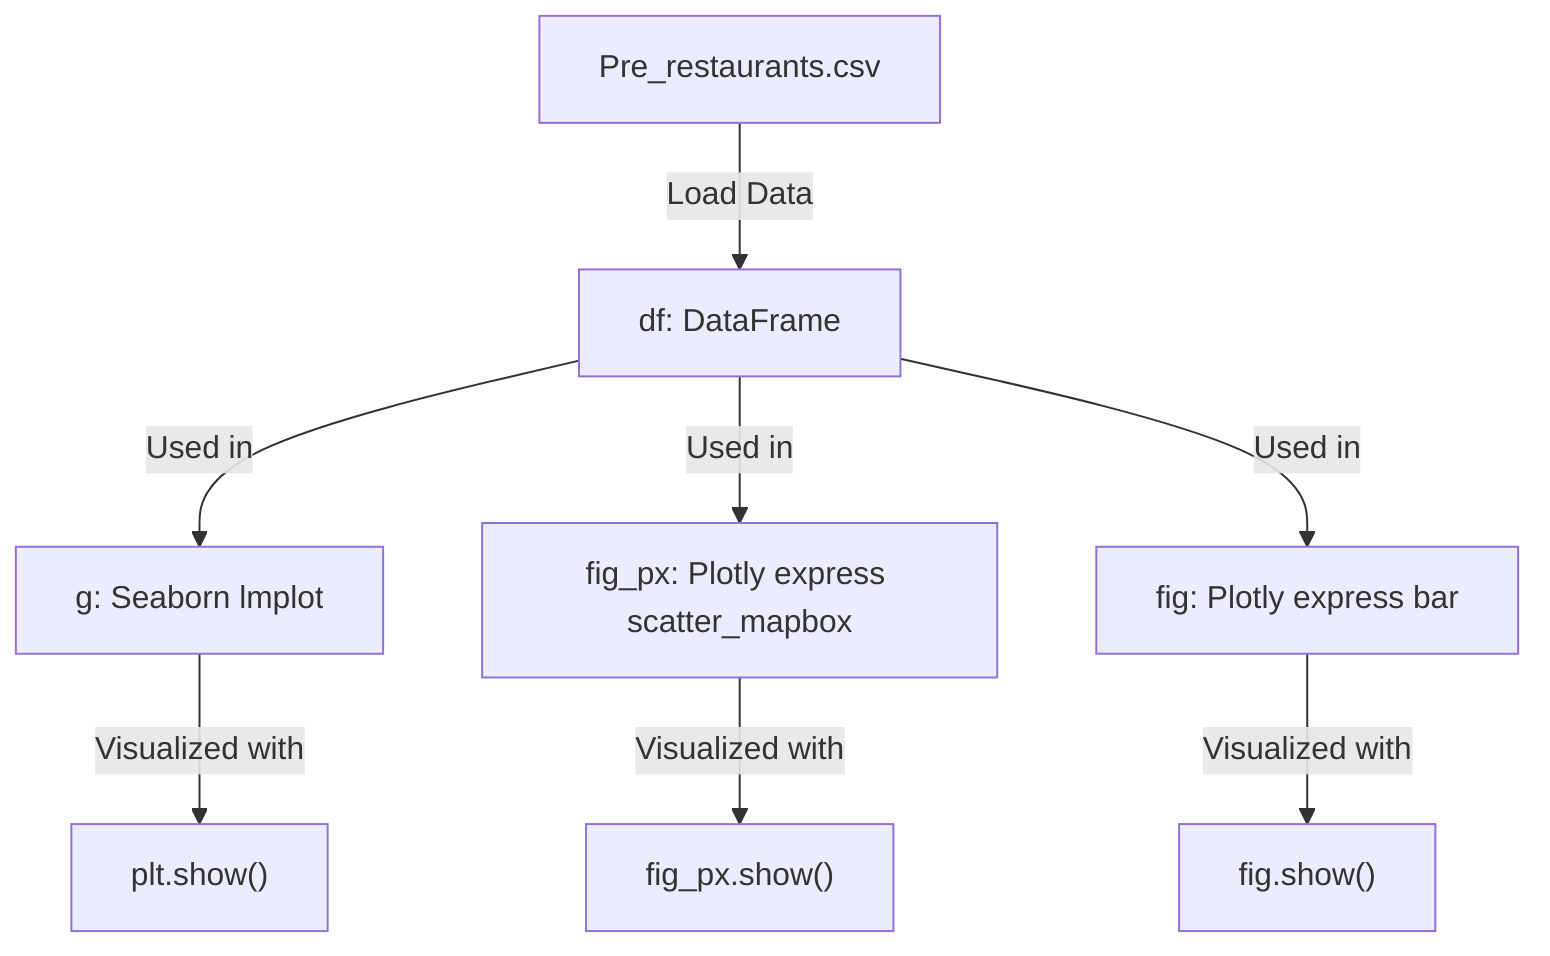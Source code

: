 flowchart TD
    %% Data Source Node
    A["Pre_restaurants.csv"] -->|Load Data| B

    %% DataFrame Creation Node
    B["df: DataFrame"] 
    B -->|Used in| C["g: Seaborn lmplot"]
    B -->|Used in| D["fig_px: Plotly express scatter_mapbox"]
    B -->|Used in| E["fig: Plotly express bar"]

    %% Visualization Nodes
    C -->|Visualized with| F["plt.show()"]
    D -->|Visualized with| G["fig_px.show()"]
    E -->|Visualized with| H["fig.show()"]
    
    %% Comments explaining each node.
    %% A: Represents the CSV file containing pre-COVID restaurant data.
    %% B: DataFrame in pandas containing restaurant data.
    %% C: Seaborn linear model plot to visualize latitude and longitude by borough.
    %% D: Plotly scatter mapbox figure to represent the geographical distribution of restaurants.
    %% E: Plotly bar graph to show the number of restaurants distributed by grade date.
    %% F, G, H: Visualization of the respective plots.